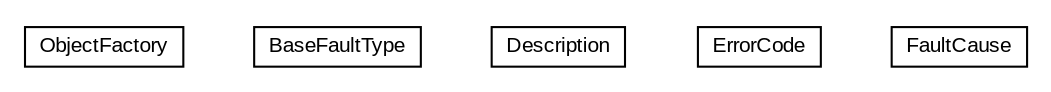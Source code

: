 #!/usr/local/bin/dot
#
# Class diagram 
# Generated by UMLGraph version R5_6-24-gf6e263 (http://www.umlgraph.org/)
#

digraph G {
	edge [fontname="arial",fontsize=10,labelfontname="arial",labelfontsize=10];
	node [fontname="arial",fontsize=10,shape=plaintext];
	nodesep=0.25;
	ranksep=0.5;
	// org.oasis_open.docs.wsrf.bf_2.ObjectFactory
	c12322 [label=<<table title="org.oasis_open.docs.wsrf.bf_2.ObjectFactory" border="0" cellborder="1" cellspacing="0" cellpadding="2" port="p" href="./ObjectFactory.html">
		<tr><td><table border="0" cellspacing="0" cellpadding="1">
<tr><td align="center" balign="center"> ObjectFactory </td></tr>
		</table></td></tr>
		</table>>, URL="./ObjectFactory.html", fontname="arial", fontcolor="black", fontsize=10.0];
	// org.oasis_open.docs.wsrf.bf_2.BaseFaultType
	c12323 [label=<<table title="org.oasis_open.docs.wsrf.bf_2.BaseFaultType" border="0" cellborder="1" cellspacing="0" cellpadding="2" port="p" href="./BaseFaultType.html">
		<tr><td><table border="0" cellspacing="0" cellpadding="1">
<tr><td align="center" balign="center"> BaseFaultType </td></tr>
		</table></td></tr>
		</table>>, URL="./BaseFaultType.html", fontname="arial", fontcolor="black", fontsize=10.0];
	// org.oasis_open.docs.wsrf.bf_2.BaseFaultType.Description
	c12324 [label=<<table title="org.oasis_open.docs.wsrf.bf_2.BaseFaultType.Description" border="0" cellborder="1" cellspacing="0" cellpadding="2" port="p" href="./BaseFaultType.Description.html">
		<tr><td><table border="0" cellspacing="0" cellpadding="1">
<tr><td align="center" balign="center"> Description </td></tr>
		</table></td></tr>
		</table>>, URL="./BaseFaultType.Description.html", fontname="arial", fontcolor="black", fontsize=10.0];
	// org.oasis_open.docs.wsrf.bf_2.BaseFaultType.ErrorCode
	c12325 [label=<<table title="org.oasis_open.docs.wsrf.bf_2.BaseFaultType.ErrorCode" border="0" cellborder="1" cellspacing="0" cellpadding="2" port="p" href="./BaseFaultType.ErrorCode.html">
		<tr><td><table border="0" cellspacing="0" cellpadding="1">
<tr><td align="center" balign="center"> ErrorCode </td></tr>
		</table></td></tr>
		</table>>, URL="./BaseFaultType.ErrorCode.html", fontname="arial", fontcolor="black", fontsize=10.0];
	// org.oasis_open.docs.wsrf.bf_2.BaseFaultType.FaultCause
	c12326 [label=<<table title="org.oasis_open.docs.wsrf.bf_2.BaseFaultType.FaultCause" border="0" cellborder="1" cellspacing="0" cellpadding="2" port="p" href="./BaseFaultType.FaultCause.html">
		<tr><td><table border="0" cellspacing="0" cellpadding="1">
<tr><td align="center" balign="center"> FaultCause </td></tr>
		</table></td></tr>
		</table>>, URL="./BaseFaultType.FaultCause.html", fontname="arial", fontcolor="black", fontsize=10.0];
}

